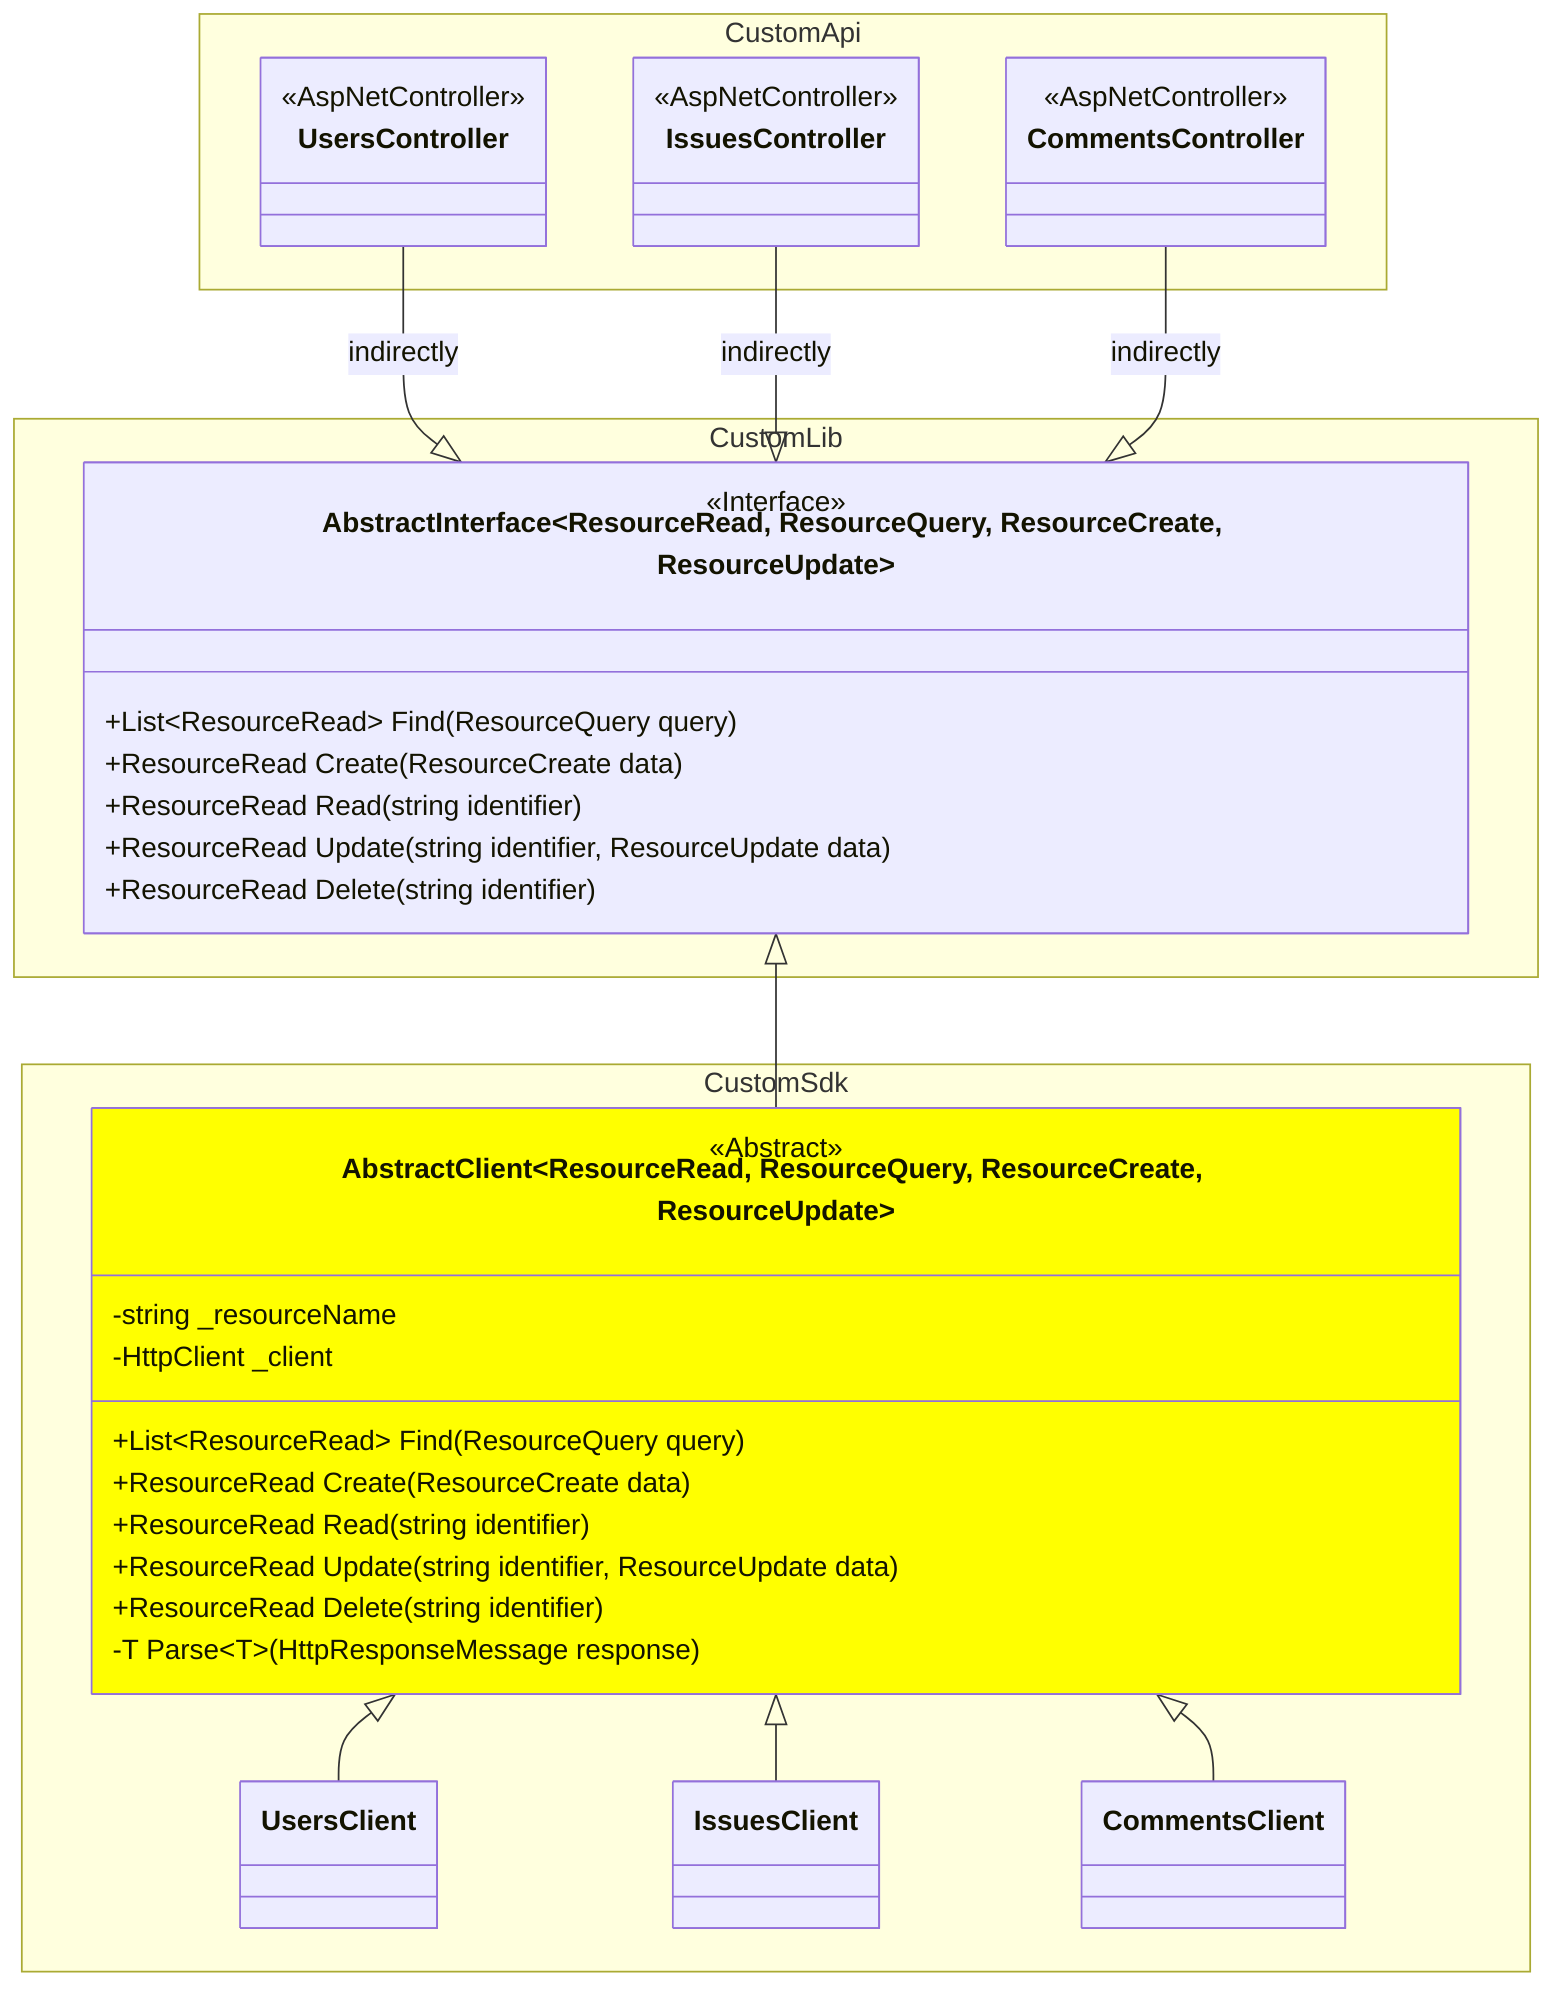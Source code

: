 classDiagram

    namespace CustomApi {
        class UsersController {
            <<AspNetController>>
        }
        class IssuesController {
            <<AspNetController>>
        }
        class CommentsController {
            <<AspNetController>>
        }
    }

    namespace CustomLib {
        class AbstractInterface~ResourceRead, ResourceQuery, ResourceCreate, ResourceUpdate~ {
            <<Interface>>
            +List~ResourceRead~ Find(ResourceQuery query)
            +ResourceRead Create(ResourceCreate data)
            +ResourceRead Read(string identifier)
            +ResourceRead Update(string identifier, ResourceUpdate data)
            +ResourceRead Delete(string identifier)
        }
    }

    namespace CustomSdk {
        class AbstractClient~ResourceRead, ResourceQuery, ResourceCreate, ResourceUpdate~ {
            <<Abstract>>
            -string _resourceName
            -HttpClient _client
            +List~ResourceRead~ Find(ResourceQuery query)
            +ResourceRead Create(ResourceCreate data)
            +ResourceRead Read(string identifier)
            +ResourceRead Update(string identifier, ResourceUpdate data)
            +ResourceRead Delete(string identifier)
            -T Parse~T~(HttpResponseMessage response)
        }

        class UsersClient
        class IssuesClient
        class CommentsClient
    }

    UsersController --|> AbstractInterface : indirectly
    IssuesController --|> AbstractInterface : indirectly
    CommentsController --|> AbstractInterface : indirectly

    AbstractInterface <|-- AbstractClient

    AbstractClient <|-- UsersClient
    AbstractClient <|-- IssuesClient
    AbstractClient <|-- CommentsClient

    style AbstractClient fill:yellow